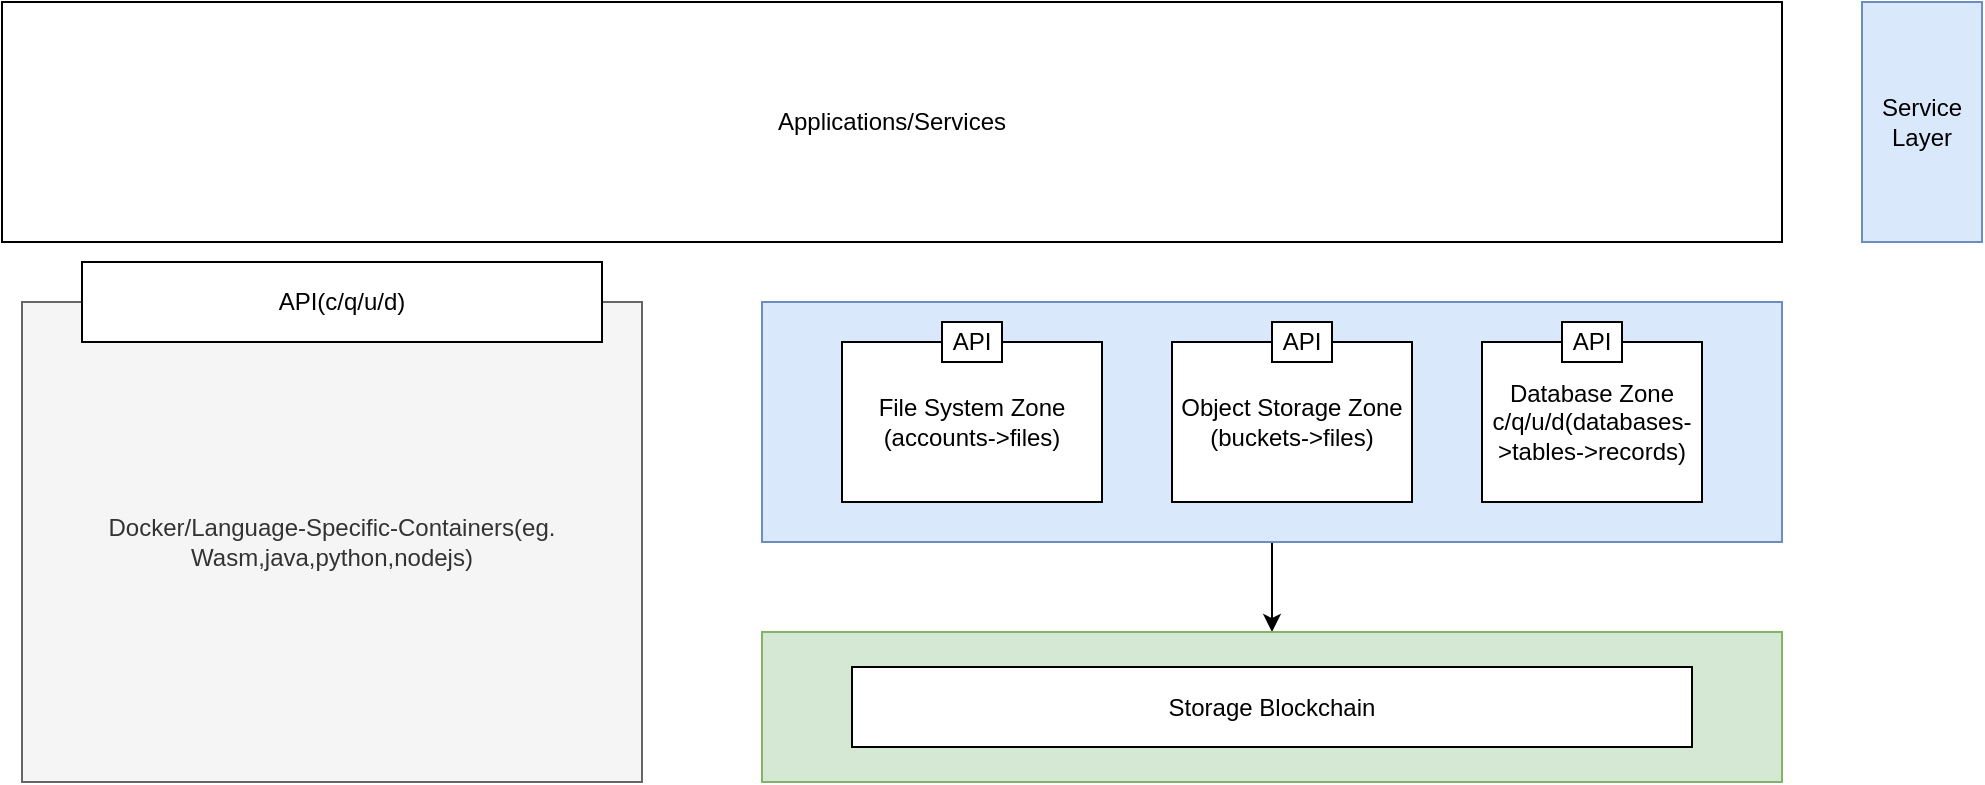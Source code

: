 <mxfile version="15.9.4" type="github">
  <diagram id="dr8xThEqkj9P6_olyy3B" name="第 3 页">
    <mxGraphModel dx="1967" dy="677" grid="1" gridSize="10" guides="1" tooltips="1" connect="1" arrows="1" fold="1" page="1" pageScale="1" pageWidth="850" pageHeight="1100" math="0" shadow="0">
      <root>
        <mxCell id="ochP2KZfQh1eP7kVtOjl-0" />
        <mxCell id="ochP2KZfQh1eP7kVtOjl-1" parent="ochP2KZfQh1eP7kVtOjl-0" />
        <mxCell id="UqT1MbhBOW7zlgvVnSua-15" style="edgeStyle=orthogonalEdgeStyle;rounded=0;orthogonalLoop=1;jettySize=auto;html=1;exitX=0.5;exitY=1;exitDx=0;exitDy=0;entryX=0.5;entryY=0;entryDx=0;entryDy=0;" edge="1" parent="ochP2KZfQh1eP7kVtOjl-1" source="UqT1MbhBOW7zlgvVnSua-13" target="UqT1MbhBOW7zlgvVnSua-14">
          <mxGeometry relative="1" as="geometry" />
        </mxCell>
        <mxCell id="UqT1MbhBOW7zlgvVnSua-6" value="Service Layer" style="rounded=0;whiteSpace=wrap;html=1;fillColor=#dae8fc;strokeColor=#6c8ebf;" vertex="1" parent="ochP2KZfQh1eP7kVtOjl-1">
          <mxGeometry x="620" y="130" width="60" height="120" as="geometry" />
        </mxCell>
        <mxCell id="UqT1MbhBOW7zlgvVnSua-7" value="Applications/Services" style="rounded=0;whiteSpace=wrap;html=1;" vertex="1" parent="ochP2KZfQh1eP7kVtOjl-1">
          <mxGeometry x="-310" y="130" width="890" height="120" as="geometry" />
        </mxCell>
        <mxCell id="UqT1MbhBOW7zlgvVnSua-10" value="" style="group" vertex="1" connectable="0" parent="ochP2KZfQh1eP7kVtOjl-1">
          <mxGeometry x="-300" y="260" width="310" height="260" as="geometry" />
        </mxCell>
        <mxCell id="UqT1MbhBOW7zlgvVnSua-8" value="Docker/Language-Specific-Containers(eg. Wasm,java,python,nodejs)" style="rounded=0;whiteSpace=wrap;html=1;fillColor=#f5f5f5;fontColor=#333333;strokeColor=#666666;" vertex="1" parent="UqT1MbhBOW7zlgvVnSua-10">
          <mxGeometry y="20" width="310" height="240" as="geometry" />
        </mxCell>
        <mxCell id="UqT1MbhBOW7zlgvVnSua-9" value="API(c/q/u/d)" style="rounded=0;whiteSpace=wrap;html=1;" vertex="1" parent="UqT1MbhBOW7zlgvVnSua-10">
          <mxGeometry x="30" width="260" height="40" as="geometry" />
        </mxCell>
        <mxCell id="UqT1MbhBOW7zlgvVnSua-16" value="" style="group" vertex="1" connectable="0" parent="ochP2KZfQh1eP7kVtOjl-1">
          <mxGeometry x="70" y="280" width="510" height="120" as="geometry" />
        </mxCell>
        <mxCell id="UqT1MbhBOW7zlgvVnSua-13" value="" style="rounded=0;whiteSpace=wrap;html=1;fillColor=#dae8fc;strokeColor=#6c8ebf;" vertex="1" parent="UqT1MbhBOW7zlgvVnSua-16">
          <mxGeometry width="510" height="120" as="geometry" />
        </mxCell>
        <mxCell id="UqT1MbhBOW7zlgvVnSua-3" value="" style="group" vertex="1" connectable="0" parent="UqT1MbhBOW7zlgvVnSua-16">
          <mxGeometry x="40" y="10" width="130" height="90" as="geometry" />
        </mxCell>
        <mxCell id="ochP2KZfQh1eP7kVtOjl-4" value="File System Zone&lt;br&gt;(accounts-&amp;gt;files)" style="rounded=0;whiteSpace=wrap;html=1;" parent="UqT1MbhBOW7zlgvVnSua-3" vertex="1">
          <mxGeometry y="10" width="130" height="80" as="geometry" />
        </mxCell>
        <mxCell id="UqT1MbhBOW7zlgvVnSua-0" value="API" style="rounded=0;whiteSpace=wrap;html=1;" vertex="1" parent="UqT1MbhBOW7zlgvVnSua-3">
          <mxGeometry x="50" width="30" height="20" as="geometry" />
        </mxCell>
        <mxCell id="UqT1MbhBOW7zlgvVnSua-4" value="" style="group" vertex="1" connectable="0" parent="UqT1MbhBOW7zlgvVnSua-16">
          <mxGeometry x="205" y="10" width="120" height="90" as="geometry" />
        </mxCell>
        <mxCell id="ochP2KZfQh1eP7kVtOjl-5" value="Object Storage Zone&lt;br&gt;(buckets-&amp;gt;files)" style="rounded=0;whiteSpace=wrap;html=1;" parent="UqT1MbhBOW7zlgvVnSua-4" vertex="1">
          <mxGeometry y="10" width="120" height="80" as="geometry" />
        </mxCell>
        <mxCell id="UqT1MbhBOW7zlgvVnSua-1" value="API" style="rounded=0;whiteSpace=wrap;html=1;" vertex="1" parent="UqT1MbhBOW7zlgvVnSua-4">
          <mxGeometry x="50" width="30" height="20" as="geometry" />
        </mxCell>
        <mxCell id="UqT1MbhBOW7zlgvVnSua-5" value="" style="group" vertex="1" connectable="0" parent="UqT1MbhBOW7zlgvVnSua-16">
          <mxGeometry x="360" y="10" width="110" height="90" as="geometry" />
        </mxCell>
        <mxCell id="ochP2KZfQh1eP7kVtOjl-11" value="Database Zone&lt;br&gt;c/q/u/d(databases-&amp;gt;tables-&amp;gt;records)" style="rounded=0;whiteSpace=wrap;html=1;" parent="UqT1MbhBOW7zlgvVnSua-5" vertex="1">
          <mxGeometry y="10" width="110" height="80" as="geometry" />
        </mxCell>
        <mxCell id="UqT1MbhBOW7zlgvVnSua-2" value="API" style="rounded=0;whiteSpace=wrap;html=1;" vertex="1" parent="UqT1MbhBOW7zlgvVnSua-5">
          <mxGeometry x="40" width="30" height="20" as="geometry" />
        </mxCell>
        <mxCell id="UqT1MbhBOW7zlgvVnSua-17" value="" style="group" vertex="1" connectable="0" parent="ochP2KZfQh1eP7kVtOjl-1">
          <mxGeometry x="70" y="445" width="510" height="75" as="geometry" />
        </mxCell>
        <mxCell id="UqT1MbhBOW7zlgvVnSua-14" value="" style="rounded=0;whiteSpace=wrap;html=1;fillColor=#d5e8d4;strokeColor=#82b366;" vertex="1" parent="UqT1MbhBOW7zlgvVnSua-17">
          <mxGeometry width="510" height="75" as="geometry" />
        </mxCell>
        <mxCell id="ochP2KZfQh1eP7kVtOjl-2" value="Storage Blockchain" style="rounded=0;whiteSpace=wrap;html=1;" parent="UqT1MbhBOW7zlgvVnSua-17" vertex="1">
          <mxGeometry x="45" y="17.5" width="420" height="40" as="geometry" />
        </mxCell>
      </root>
    </mxGraphModel>
  </diagram>
</mxfile>
